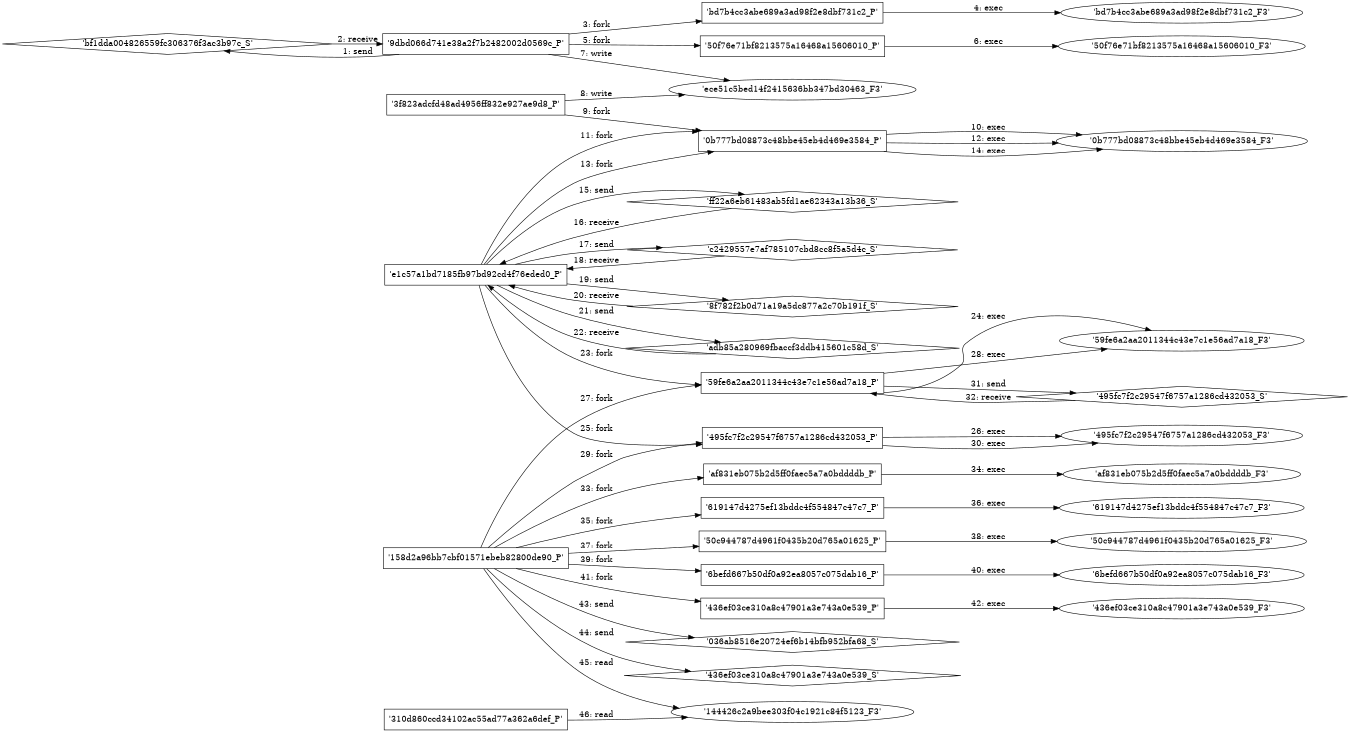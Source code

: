digraph "D:\Learning\Paper\apt\基于CTI的攻击预警\Dataset\攻击图\ASGfromALLCTI\Microsoft Cybersecurity Report Top 10 Most Wanted Enterprise Threats.dot" {
rankdir="LR"
size="9"
fixedsize="false"
splines="true"
nodesep=0.3
ranksep=0
fontsize=10
overlap="scalexy"
engine= "neato"
	"'bf1dda004826559fc306376f3ac3b97c_S'" [node_type=Socket shape=diamond]
	"'9dbd066d741e38a2f7b2482002d0569c_P'" [node_type=Process shape=box]
	"'9dbd066d741e38a2f7b2482002d0569c_P'" -> "'bf1dda004826559fc306376f3ac3b97c_S'" [label="1: send"]
	"'bf1dda004826559fc306376f3ac3b97c_S'" -> "'9dbd066d741e38a2f7b2482002d0569c_P'" [label="2: receive"]
	"'9dbd066d741e38a2f7b2482002d0569c_P'" [node_type=Process shape=box]
	"'bd7b4cc3abe689a3ad98f2e8dbf731c2_P'" [node_type=Process shape=box]
	"'9dbd066d741e38a2f7b2482002d0569c_P'" -> "'bd7b4cc3abe689a3ad98f2e8dbf731c2_P'" [label="3: fork"]
	"'bd7b4cc3abe689a3ad98f2e8dbf731c2_P'" [node_type=Process shape=box]
	"'bd7b4cc3abe689a3ad98f2e8dbf731c2_F3'" [node_type=File shape=ellipse]
	"'bd7b4cc3abe689a3ad98f2e8dbf731c2_P'" -> "'bd7b4cc3abe689a3ad98f2e8dbf731c2_F3'" [label="4: exec"]
	"'9dbd066d741e38a2f7b2482002d0569c_P'" [node_type=Process shape=box]
	"'50f76e71bf8213575a16468a15606010_P'" [node_type=Process shape=box]
	"'9dbd066d741e38a2f7b2482002d0569c_P'" -> "'50f76e71bf8213575a16468a15606010_P'" [label="5: fork"]
	"'50f76e71bf8213575a16468a15606010_P'" [node_type=Process shape=box]
	"'50f76e71bf8213575a16468a15606010_F3'" [node_type=File shape=ellipse]
	"'50f76e71bf8213575a16468a15606010_P'" -> "'50f76e71bf8213575a16468a15606010_F3'" [label="6: exec"]
	"'ece51c5bed14f2415636bb347bd30463_F3'" [node_type=file shape=ellipse]
	"'9dbd066d741e38a2f7b2482002d0569c_P'" [node_type=Process shape=box]
	"'9dbd066d741e38a2f7b2482002d0569c_P'" -> "'ece51c5bed14f2415636bb347bd30463_F3'" [label="7: write"]
	"'ece51c5bed14f2415636bb347bd30463_F3'" [node_type=file shape=ellipse]
	"'3f823adcfd48ad4956ff832e927ae9d8_P'" [node_type=Process shape=box]
	"'3f823adcfd48ad4956ff832e927ae9d8_P'" -> "'ece51c5bed14f2415636bb347bd30463_F3'" [label="8: write"]
	"'3f823adcfd48ad4956ff832e927ae9d8_P'" [node_type=Process shape=box]
	"'0b777bd08873c48bbe45eb4d469e3584_P'" [node_type=Process shape=box]
	"'3f823adcfd48ad4956ff832e927ae9d8_P'" -> "'0b777bd08873c48bbe45eb4d469e3584_P'" [label="9: fork"]
	"'0b777bd08873c48bbe45eb4d469e3584_P'" [node_type=Process shape=box]
	"'0b777bd08873c48bbe45eb4d469e3584_F3'" [node_type=File shape=ellipse]
	"'0b777bd08873c48bbe45eb4d469e3584_P'" -> "'0b777bd08873c48bbe45eb4d469e3584_F3'" [label="10: exec"]
	"'e1c57a1bd7185fb97bd92cd4f76eded0_P'" [node_type=Process shape=box]
	"'0b777bd08873c48bbe45eb4d469e3584_P'" [node_type=Process shape=box]
	"'e1c57a1bd7185fb97bd92cd4f76eded0_P'" -> "'0b777bd08873c48bbe45eb4d469e3584_P'" [label="11: fork"]
	"'0b777bd08873c48bbe45eb4d469e3584_P'" [node_type=Process shape=box]
	"'0b777bd08873c48bbe45eb4d469e3584_F3'" [node_type=File shape=ellipse]
	"'0b777bd08873c48bbe45eb4d469e3584_P'" -> "'0b777bd08873c48bbe45eb4d469e3584_F3'" [label="12: exec"]
	"'e1c57a1bd7185fb97bd92cd4f76eded0_P'" [node_type=Process shape=box]
	"'0b777bd08873c48bbe45eb4d469e3584_P'" [node_type=Process shape=box]
	"'e1c57a1bd7185fb97bd92cd4f76eded0_P'" -> "'0b777bd08873c48bbe45eb4d469e3584_P'" [label="13: fork"]
	"'0b777bd08873c48bbe45eb4d469e3584_P'" [node_type=Process shape=box]
	"'0b777bd08873c48bbe45eb4d469e3584_F3'" [node_type=File shape=ellipse]
	"'0b777bd08873c48bbe45eb4d469e3584_P'" -> "'0b777bd08873c48bbe45eb4d469e3584_F3'" [label="14: exec"]
	"'ff22a6eb61483ab5fd1ae62343a13b36_S'" [node_type=Socket shape=diamond]
	"'e1c57a1bd7185fb97bd92cd4f76eded0_P'" [node_type=Process shape=box]
	"'e1c57a1bd7185fb97bd92cd4f76eded0_P'" -> "'ff22a6eb61483ab5fd1ae62343a13b36_S'" [label="15: send"]
	"'ff22a6eb61483ab5fd1ae62343a13b36_S'" -> "'e1c57a1bd7185fb97bd92cd4f76eded0_P'" [label="16: receive"]
	"'c2429557e7af785107cbd8cc8f5a5d4c_S'" [node_type=Socket shape=diamond]
	"'e1c57a1bd7185fb97bd92cd4f76eded0_P'" [node_type=Process shape=box]
	"'e1c57a1bd7185fb97bd92cd4f76eded0_P'" -> "'c2429557e7af785107cbd8cc8f5a5d4c_S'" [label="17: send"]
	"'c2429557e7af785107cbd8cc8f5a5d4c_S'" -> "'e1c57a1bd7185fb97bd92cd4f76eded0_P'" [label="18: receive"]
	"'8f782f2b0d71a19a5dc877a2c70b191f_S'" [node_type=Socket shape=diamond]
	"'e1c57a1bd7185fb97bd92cd4f76eded0_P'" [node_type=Process shape=box]
	"'e1c57a1bd7185fb97bd92cd4f76eded0_P'" -> "'8f782f2b0d71a19a5dc877a2c70b191f_S'" [label="19: send"]
	"'8f782f2b0d71a19a5dc877a2c70b191f_S'" -> "'e1c57a1bd7185fb97bd92cd4f76eded0_P'" [label="20: receive"]
	"'adb85a280969fbaccf3ddb415601c58d_S'" [node_type=Socket shape=diamond]
	"'e1c57a1bd7185fb97bd92cd4f76eded0_P'" [node_type=Process shape=box]
	"'e1c57a1bd7185fb97bd92cd4f76eded0_P'" -> "'adb85a280969fbaccf3ddb415601c58d_S'" [label="21: send"]
	"'adb85a280969fbaccf3ddb415601c58d_S'" -> "'e1c57a1bd7185fb97bd92cd4f76eded0_P'" [label="22: receive"]
	"'e1c57a1bd7185fb97bd92cd4f76eded0_P'" [node_type=Process shape=box]
	"'59fe6a2aa2011344c43e7c1e56ad7a18_P'" [node_type=Process shape=box]
	"'e1c57a1bd7185fb97bd92cd4f76eded0_P'" -> "'59fe6a2aa2011344c43e7c1e56ad7a18_P'" [label="23: fork"]
	"'59fe6a2aa2011344c43e7c1e56ad7a18_P'" [node_type=Process shape=box]
	"'59fe6a2aa2011344c43e7c1e56ad7a18_F3'" [node_type=File shape=ellipse]
	"'59fe6a2aa2011344c43e7c1e56ad7a18_P'" -> "'59fe6a2aa2011344c43e7c1e56ad7a18_F3'" [label="24: exec"]
	"'e1c57a1bd7185fb97bd92cd4f76eded0_P'" [node_type=Process shape=box]
	"'495fc7f2c29547f6757a1286cd432053_P'" [node_type=Process shape=box]
	"'e1c57a1bd7185fb97bd92cd4f76eded0_P'" -> "'495fc7f2c29547f6757a1286cd432053_P'" [label="25: fork"]
	"'495fc7f2c29547f6757a1286cd432053_P'" [node_type=Process shape=box]
	"'495fc7f2c29547f6757a1286cd432053_F3'" [node_type=File shape=ellipse]
	"'495fc7f2c29547f6757a1286cd432053_P'" -> "'495fc7f2c29547f6757a1286cd432053_F3'" [label="26: exec"]
	"'158d2a96bb7cbf01571ebeb82800de90_P'" [node_type=Process shape=box]
	"'59fe6a2aa2011344c43e7c1e56ad7a18_P'" [node_type=Process shape=box]
	"'158d2a96bb7cbf01571ebeb82800de90_P'" -> "'59fe6a2aa2011344c43e7c1e56ad7a18_P'" [label="27: fork"]
	"'59fe6a2aa2011344c43e7c1e56ad7a18_P'" [node_type=Process shape=box]
	"'59fe6a2aa2011344c43e7c1e56ad7a18_F3'" [node_type=File shape=ellipse]
	"'59fe6a2aa2011344c43e7c1e56ad7a18_P'" -> "'59fe6a2aa2011344c43e7c1e56ad7a18_F3'" [label="28: exec"]
	"'158d2a96bb7cbf01571ebeb82800de90_P'" [node_type=Process shape=box]
	"'495fc7f2c29547f6757a1286cd432053_P'" [node_type=Process shape=box]
	"'158d2a96bb7cbf01571ebeb82800de90_P'" -> "'495fc7f2c29547f6757a1286cd432053_P'" [label="29: fork"]
	"'495fc7f2c29547f6757a1286cd432053_P'" [node_type=Process shape=box]
	"'495fc7f2c29547f6757a1286cd432053_F3'" [node_type=File shape=ellipse]
	"'495fc7f2c29547f6757a1286cd432053_P'" -> "'495fc7f2c29547f6757a1286cd432053_F3'" [label="30: exec"]
	"'495fc7f2c29547f6757a1286cd432053_S'" [node_type=Socket shape=diamond]
	"'59fe6a2aa2011344c43e7c1e56ad7a18_P'" [node_type=Process shape=box]
	"'59fe6a2aa2011344c43e7c1e56ad7a18_P'" -> "'495fc7f2c29547f6757a1286cd432053_S'" [label="31: send"]
	"'495fc7f2c29547f6757a1286cd432053_S'" -> "'59fe6a2aa2011344c43e7c1e56ad7a18_P'" [label="32: receive"]
	"'158d2a96bb7cbf01571ebeb82800de90_P'" [node_type=Process shape=box]
	"'af831eb075b2d5ff0faec5a7a0bddddb_P'" [node_type=Process shape=box]
	"'158d2a96bb7cbf01571ebeb82800de90_P'" -> "'af831eb075b2d5ff0faec5a7a0bddddb_P'" [label="33: fork"]
	"'af831eb075b2d5ff0faec5a7a0bddddb_P'" [node_type=Process shape=box]
	"'af831eb075b2d5ff0faec5a7a0bddddb_F3'" [node_type=File shape=ellipse]
	"'af831eb075b2d5ff0faec5a7a0bddddb_P'" -> "'af831eb075b2d5ff0faec5a7a0bddddb_F3'" [label="34: exec"]
	"'158d2a96bb7cbf01571ebeb82800de90_P'" [node_type=Process shape=box]
	"'619147d4275ef13bddc4f554847c47c7_P'" [node_type=Process shape=box]
	"'158d2a96bb7cbf01571ebeb82800de90_P'" -> "'619147d4275ef13bddc4f554847c47c7_P'" [label="35: fork"]
	"'619147d4275ef13bddc4f554847c47c7_P'" [node_type=Process shape=box]
	"'619147d4275ef13bddc4f554847c47c7_F3'" [node_type=File shape=ellipse]
	"'619147d4275ef13bddc4f554847c47c7_P'" -> "'619147d4275ef13bddc4f554847c47c7_F3'" [label="36: exec"]
	"'158d2a96bb7cbf01571ebeb82800de90_P'" [node_type=Process shape=box]
	"'50c944787d4961f0435b20d765a01625_P'" [node_type=Process shape=box]
	"'158d2a96bb7cbf01571ebeb82800de90_P'" -> "'50c944787d4961f0435b20d765a01625_P'" [label="37: fork"]
	"'50c944787d4961f0435b20d765a01625_P'" [node_type=Process shape=box]
	"'50c944787d4961f0435b20d765a01625_F3'" [node_type=File shape=ellipse]
	"'50c944787d4961f0435b20d765a01625_P'" -> "'50c944787d4961f0435b20d765a01625_F3'" [label="38: exec"]
	"'158d2a96bb7cbf01571ebeb82800de90_P'" [node_type=Process shape=box]
	"'6befd667b50df0a92ea8057c075dab16_P'" [node_type=Process shape=box]
	"'158d2a96bb7cbf01571ebeb82800de90_P'" -> "'6befd667b50df0a92ea8057c075dab16_P'" [label="39: fork"]
	"'6befd667b50df0a92ea8057c075dab16_P'" [node_type=Process shape=box]
	"'6befd667b50df0a92ea8057c075dab16_F3'" [node_type=File shape=ellipse]
	"'6befd667b50df0a92ea8057c075dab16_P'" -> "'6befd667b50df0a92ea8057c075dab16_F3'" [label="40: exec"]
	"'158d2a96bb7cbf01571ebeb82800de90_P'" [node_type=Process shape=box]
	"'436ef03ce310a8c47901a3e743a0e539_P'" [node_type=Process shape=box]
	"'158d2a96bb7cbf01571ebeb82800de90_P'" -> "'436ef03ce310a8c47901a3e743a0e539_P'" [label="41: fork"]
	"'436ef03ce310a8c47901a3e743a0e539_P'" [node_type=Process shape=box]
	"'436ef03ce310a8c47901a3e743a0e539_F3'" [node_type=File shape=ellipse]
	"'436ef03ce310a8c47901a3e743a0e539_P'" -> "'436ef03ce310a8c47901a3e743a0e539_F3'" [label="42: exec"]
	"'036ab8516e20724ef6b14bfb952bfa68_S'" [node_type=Socket shape=diamond]
	"'158d2a96bb7cbf01571ebeb82800de90_P'" [node_type=Process shape=box]
	"'158d2a96bb7cbf01571ebeb82800de90_P'" -> "'036ab8516e20724ef6b14bfb952bfa68_S'" [label="43: send"]
	"'436ef03ce310a8c47901a3e743a0e539_S'" [node_type=Socket shape=diamond]
	"'158d2a96bb7cbf01571ebeb82800de90_P'" [node_type=Process shape=box]
	"'158d2a96bb7cbf01571ebeb82800de90_P'" -> "'436ef03ce310a8c47901a3e743a0e539_S'" [label="44: send"]
	"'144426c2a9bee303f04c1921c84f5123_F3'" [node_type=file shape=ellipse]
	"'158d2a96bb7cbf01571ebeb82800de90_P'" [node_type=Process shape=box]
	"'158d2a96bb7cbf01571ebeb82800de90_P'" -> "'144426c2a9bee303f04c1921c84f5123_F3'" [label="45: read"]
	"'144426c2a9bee303f04c1921c84f5123_F3'" [node_type=file shape=ellipse]
	"'310d860ccd34102ac55ad77a362a6def_P'" [node_type=Process shape=box]
	"'310d860ccd34102ac55ad77a362a6def_P'" -> "'144426c2a9bee303f04c1921c84f5123_F3'" [label="46: read"]
}
